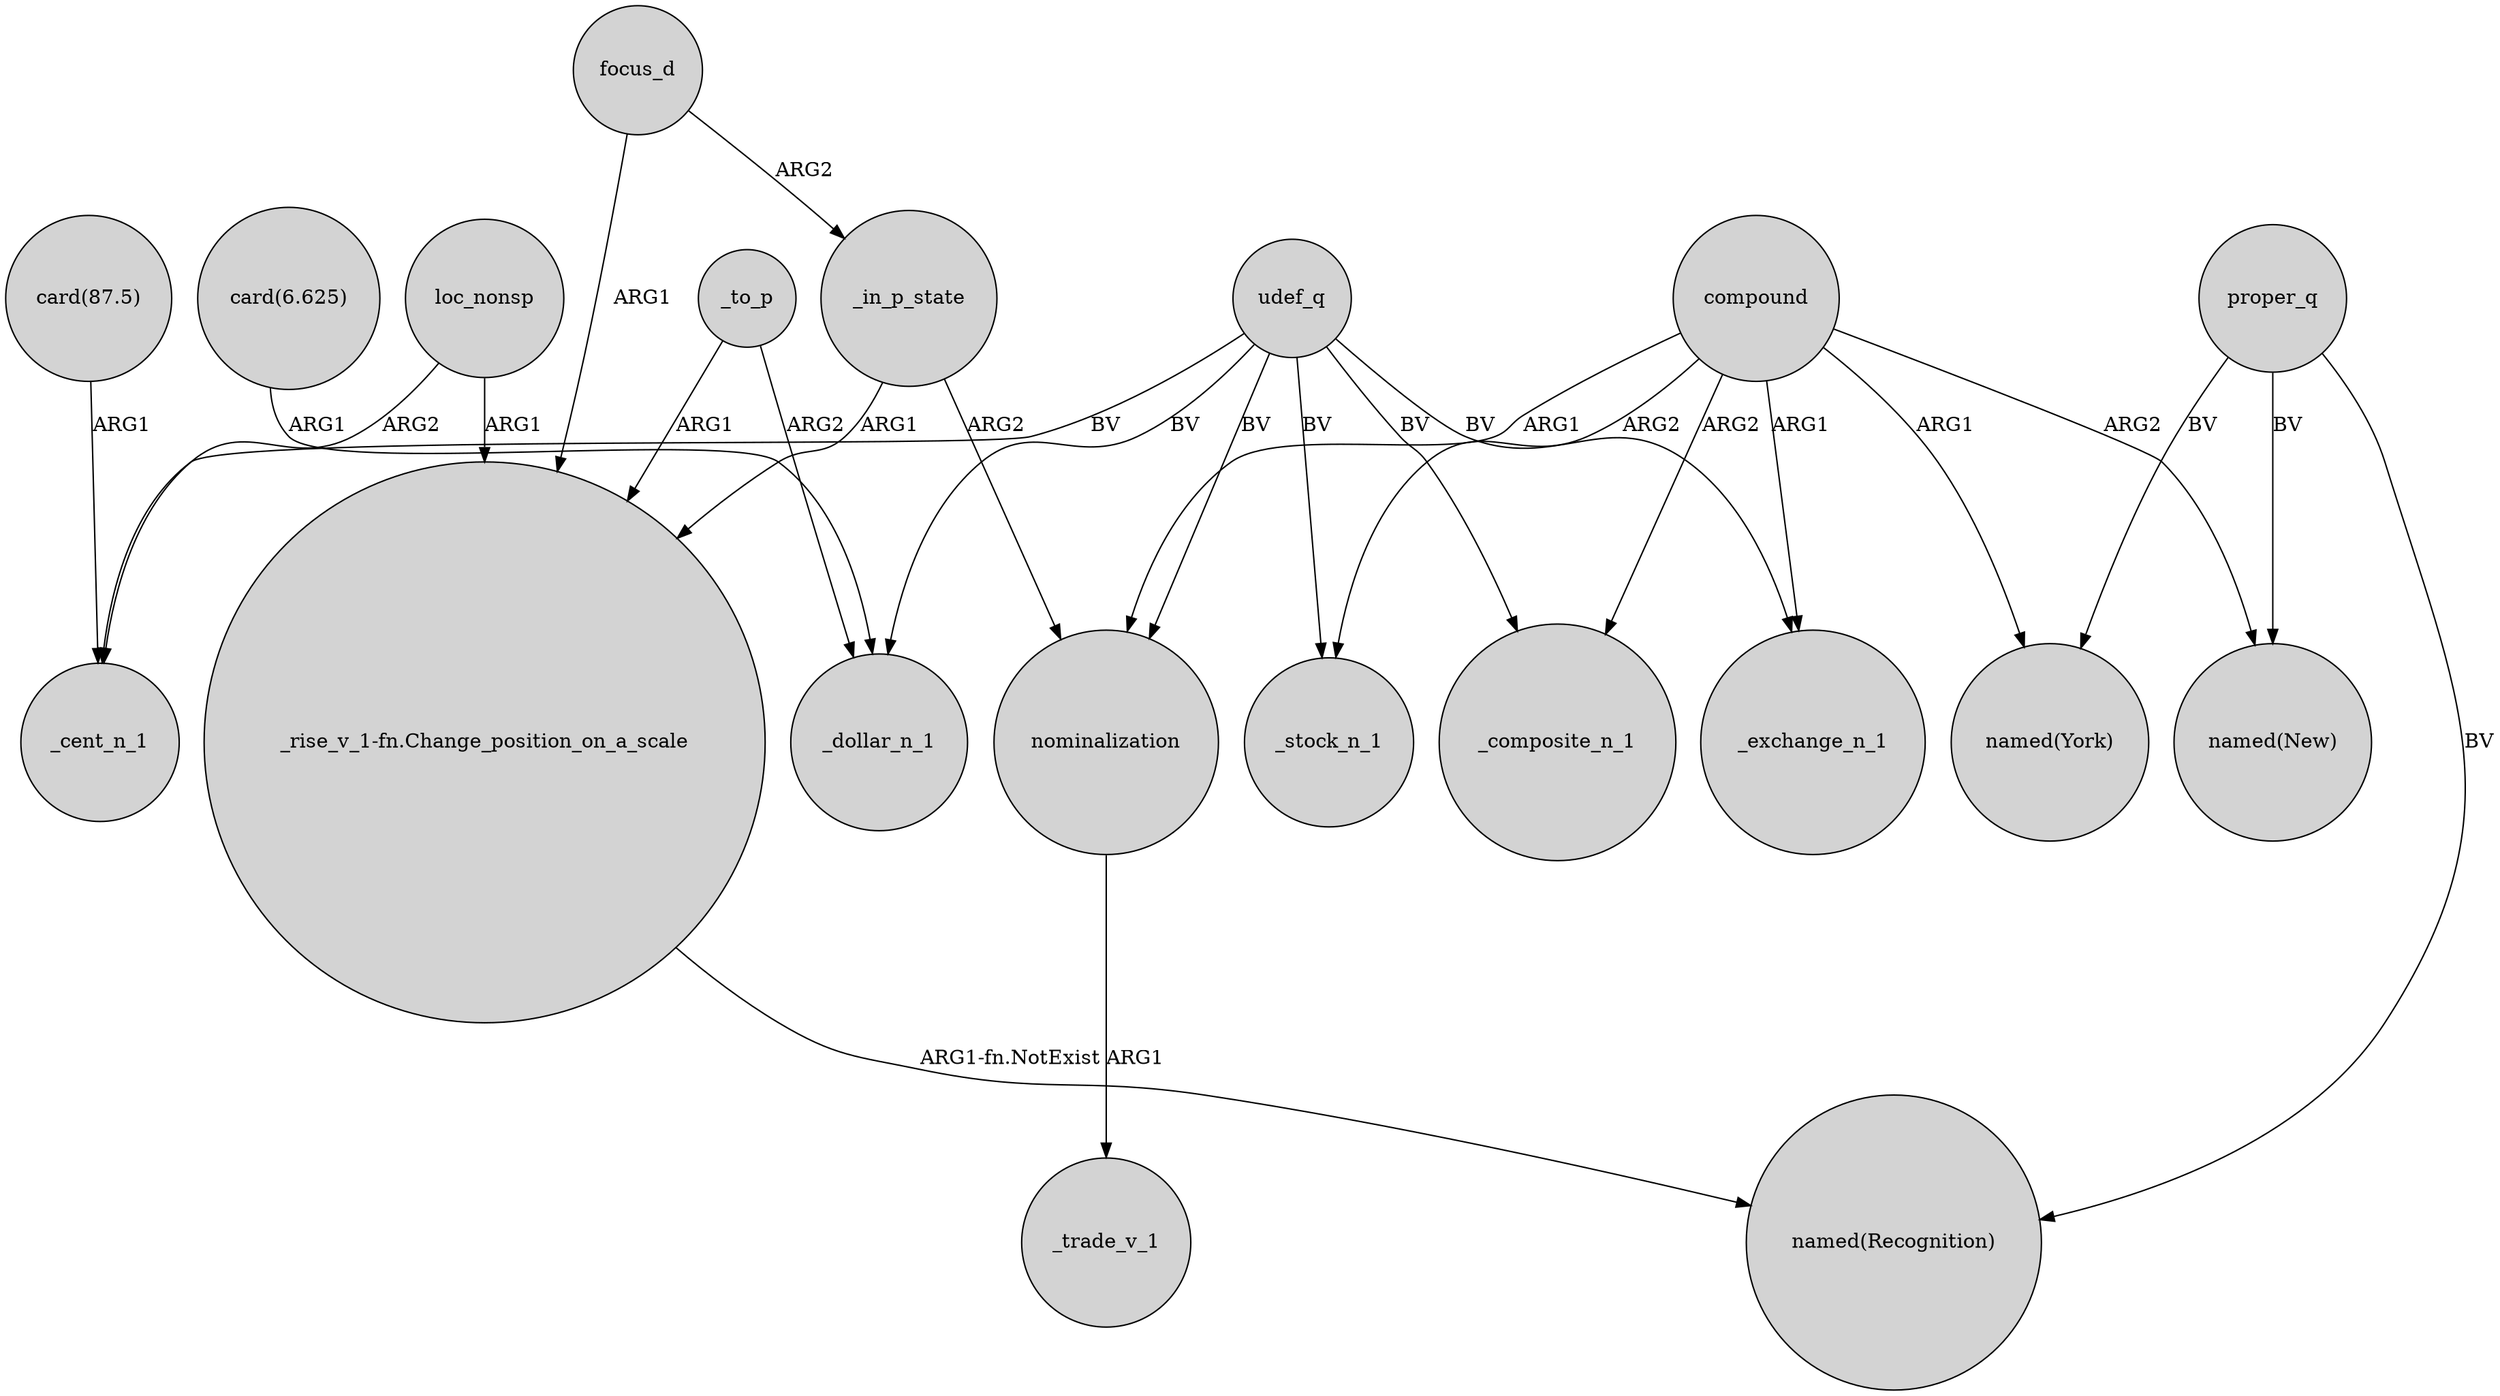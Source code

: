 digraph {
	node [shape=circle style=filled]
	loc_nonsp -> _cent_n_1 [label=ARG2]
	compound -> "named(New)" [label=ARG2]
	_to_p -> _dollar_n_1 [label=ARG2]
	proper_q -> "named(New)" [label=BV]
	focus_d -> _in_p_state [label=ARG2]
	udef_q -> _composite_n_1 [label=BV]
	nominalization -> _trade_v_1 [label=ARG1]
	udef_q -> _cent_n_1 [label=BV]
	"_rise_v_1-fn.Change_position_on_a_scale" -> "named(Recognition)" [label="ARG1-fn.NotExist"]
	compound -> _stock_n_1 [label=ARG2]
	udef_q -> _stock_n_1 [label=BV]
	compound -> "named(York)" [label=ARG1]
	compound -> _exchange_n_1 [label=ARG1]
	loc_nonsp -> "_rise_v_1-fn.Change_position_on_a_scale" [label=ARG1]
	focus_d -> "_rise_v_1-fn.Change_position_on_a_scale" [label=ARG1]
	_in_p_state -> nominalization [label=ARG2]
	udef_q -> nominalization [label=BV]
	proper_q -> "named(Recognition)" [label=BV]
	_in_p_state -> "_rise_v_1-fn.Change_position_on_a_scale" [label=ARG1]
	udef_q -> _exchange_n_1 [label=BV]
	"card(87.5)" -> _cent_n_1 [label=ARG1]
	"card(6.625)" -> _dollar_n_1 [label=ARG1]
	proper_q -> "named(York)" [label=BV]
	compound -> _composite_n_1 [label=ARG2]
	_to_p -> "_rise_v_1-fn.Change_position_on_a_scale" [label=ARG1]
	compound -> nominalization [label=ARG1]
	udef_q -> _dollar_n_1 [label=BV]
}
